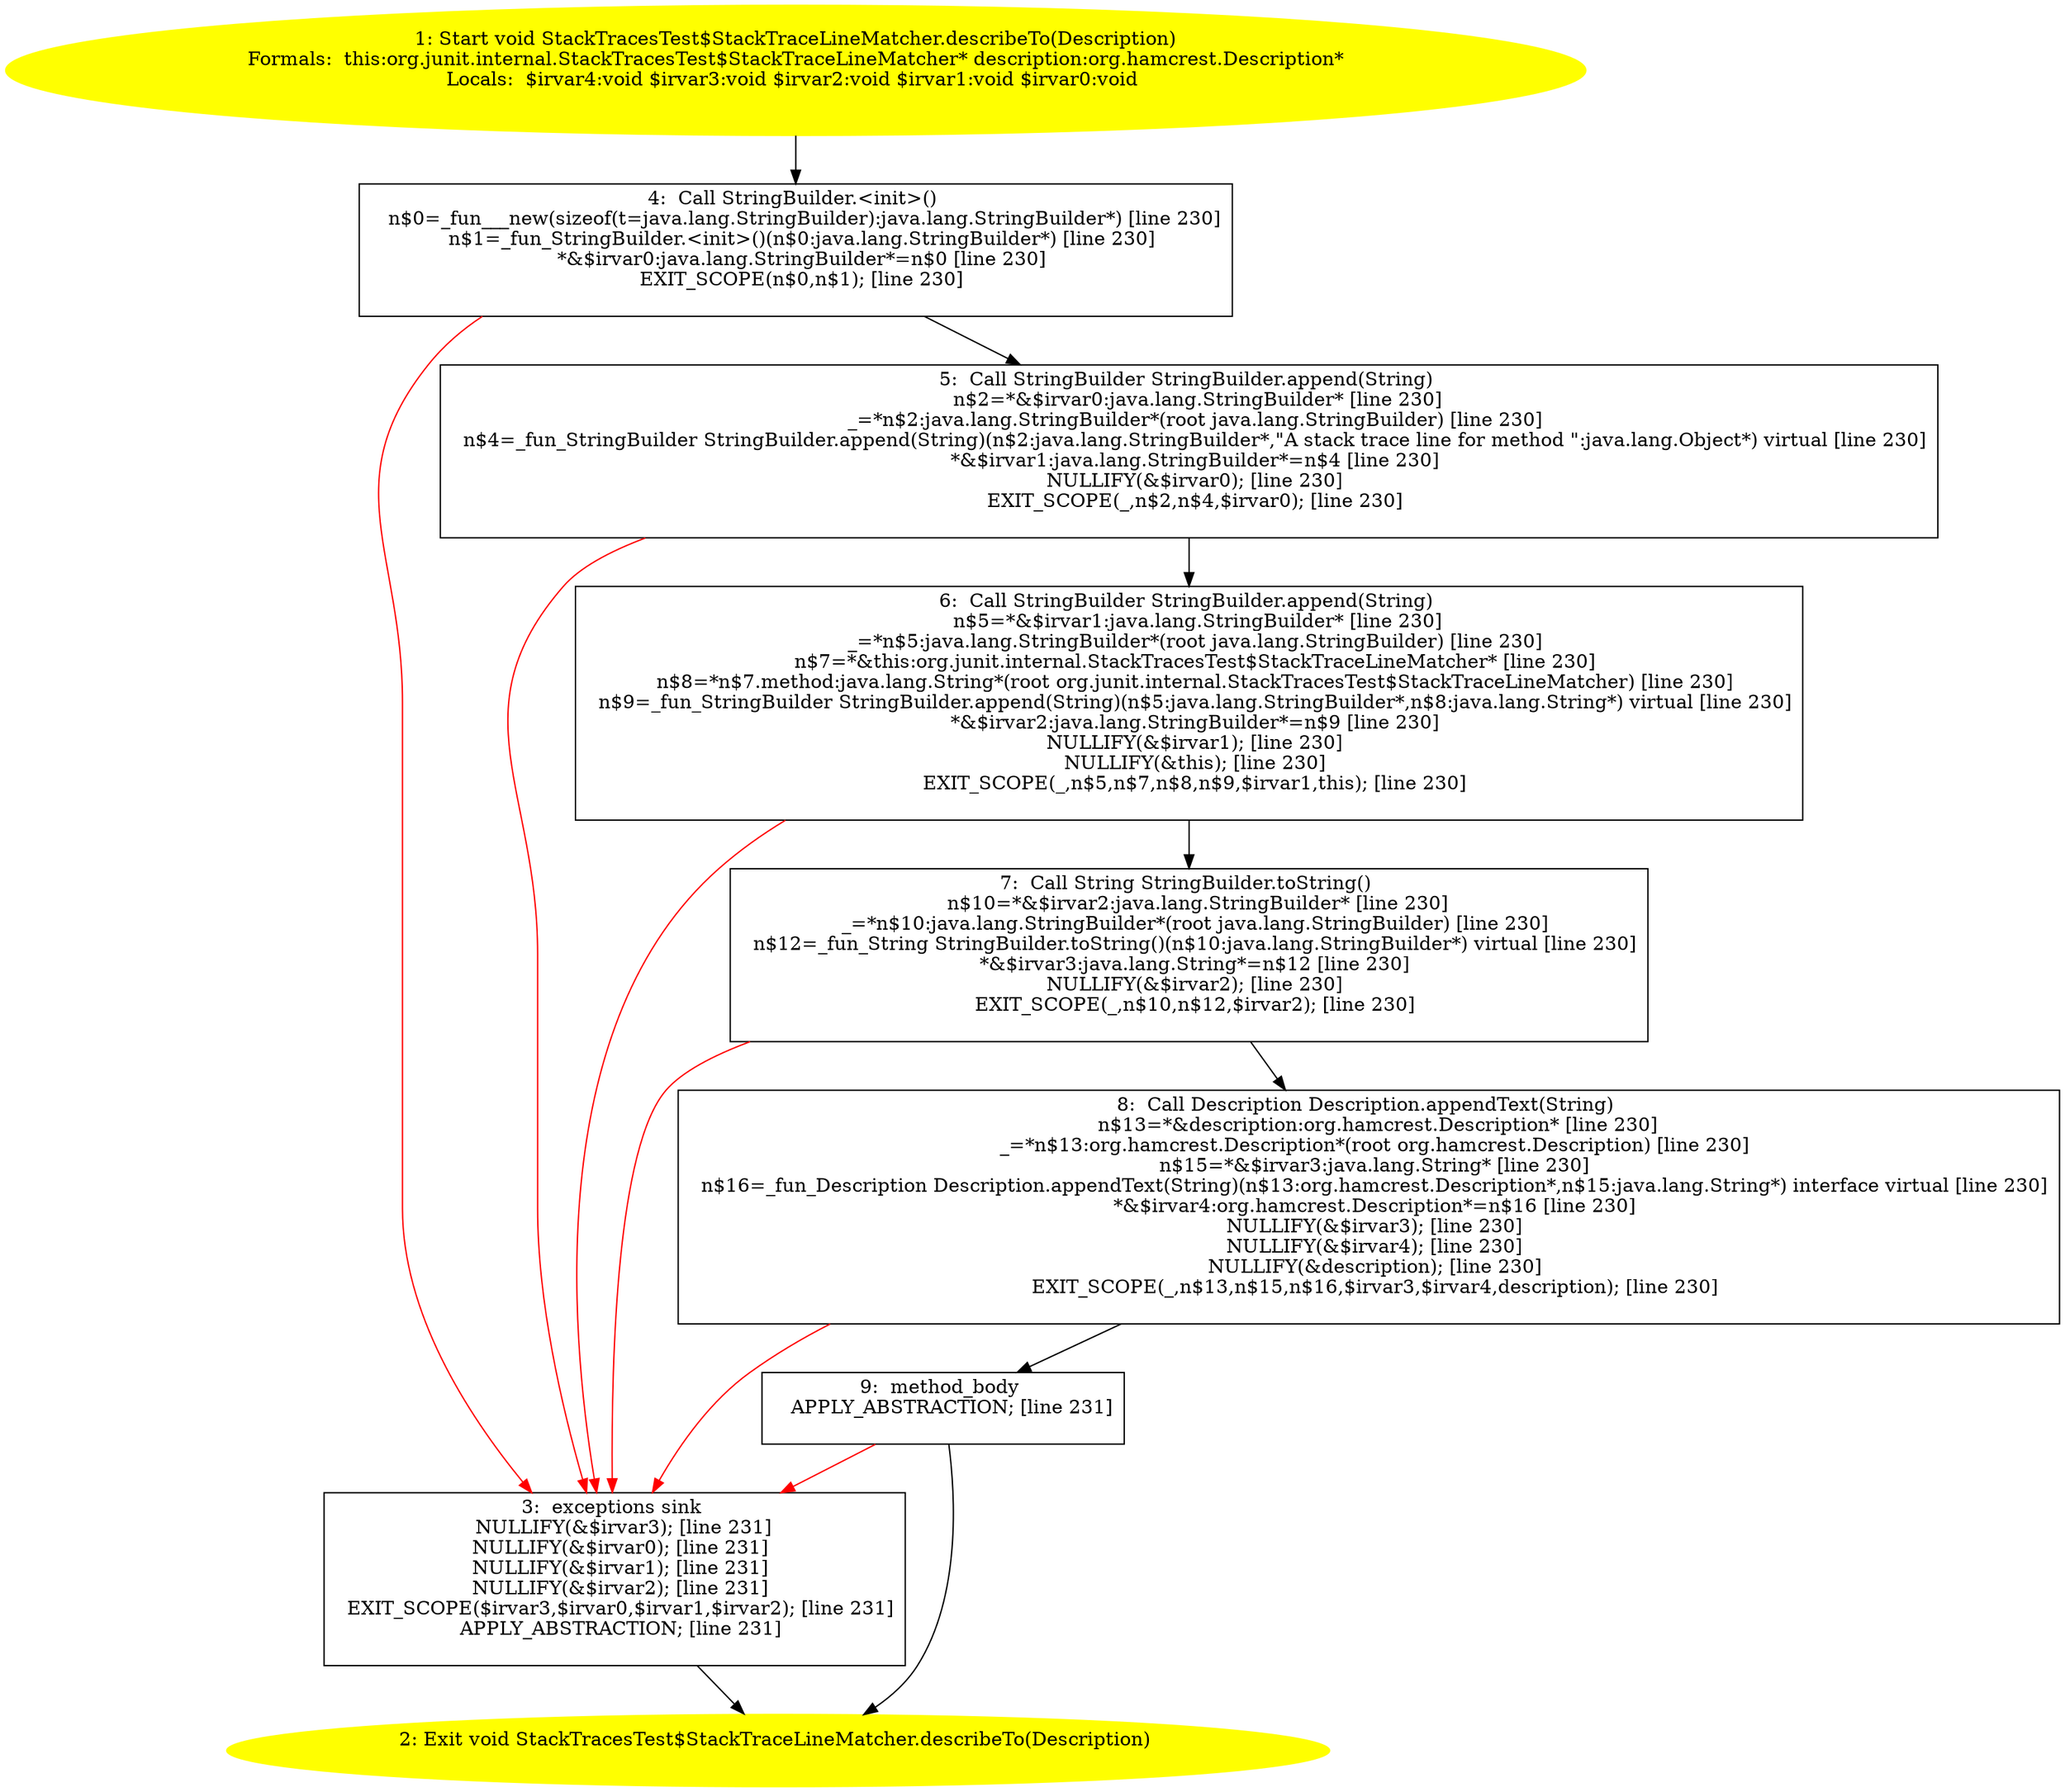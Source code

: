 /* @generated */
digraph cfg {
"org.junit.internal.StackTracesTest$StackTraceLineMatcher.describeTo(org.hamcrest.Description):void.de42cfd80cfdaa75f098cdb8b694e057_1" [label="1: Start void StackTracesTest$StackTraceLineMatcher.describeTo(Description)\nFormals:  this:org.junit.internal.StackTracesTest$StackTraceLineMatcher* description:org.hamcrest.Description*\nLocals:  $irvar4:void $irvar3:void $irvar2:void $irvar1:void $irvar0:void \n  " color=yellow style=filled]
	

	 "org.junit.internal.StackTracesTest$StackTraceLineMatcher.describeTo(org.hamcrest.Description):void.de42cfd80cfdaa75f098cdb8b694e057_1" -> "org.junit.internal.StackTracesTest$StackTraceLineMatcher.describeTo(org.hamcrest.Description):void.de42cfd80cfdaa75f098cdb8b694e057_4" ;
"org.junit.internal.StackTracesTest$StackTraceLineMatcher.describeTo(org.hamcrest.Description):void.de42cfd80cfdaa75f098cdb8b694e057_2" [label="2: Exit void StackTracesTest$StackTraceLineMatcher.describeTo(Description) \n  " color=yellow style=filled]
	

"org.junit.internal.StackTracesTest$StackTraceLineMatcher.describeTo(org.hamcrest.Description):void.de42cfd80cfdaa75f098cdb8b694e057_3" [label="3:  exceptions sink \n   NULLIFY(&$irvar3); [line 231]\n  NULLIFY(&$irvar0); [line 231]\n  NULLIFY(&$irvar1); [line 231]\n  NULLIFY(&$irvar2); [line 231]\n  EXIT_SCOPE($irvar3,$irvar0,$irvar1,$irvar2); [line 231]\n  APPLY_ABSTRACTION; [line 231]\n " shape="box"]
	

	 "org.junit.internal.StackTracesTest$StackTraceLineMatcher.describeTo(org.hamcrest.Description):void.de42cfd80cfdaa75f098cdb8b694e057_3" -> "org.junit.internal.StackTracesTest$StackTraceLineMatcher.describeTo(org.hamcrest.Description):void.de42cfd80cfdaa75f098cdb8b694e057_2" ;
"org.junit.internal.StackTracesTest$StackTraceLineMatcher.describeTo(org.hamcrest.Description):void.de42cfd80cfdaa75f098cdb8b694e057_4" [label="4:  Call StringBuilder.<init>() \n   n$0=_fun___new(sizeof(t=java.lang.StringBuilder):java.lang.StringBuilder*) [line 230]\n  n$1=_fun_StringBuilder.<init>()(n$0:java.lang.StringBuilder*) [line 230]\n  *&$irvar0:java.lang.StringBuilder*=n$0 [line 230]\n  EXIT_SCOPE(n$0,n$1); [line 230]\n " shape="box"]
	

	 "org.junit.internal.StackTracesTest$StackTraceLineMatcher.describeTo(org.hamcrest.Description):void.de42cfd80cfdaa75f098cdb8b694e057_4" -> "org.junit.internal.StackTracesTest$StackTraceLineMatcher.describeTo(org.hamcrest.Description):void.de42cfd80cfdaa75f098cdb8b694e057_5" ;
	 "org.junit.internal.StackTracesTest$StackTraceLineMatcher.describeTo(org.hamcrest.Description):void.de42cfd80cfdaa75f098cdb8b694e057_4" -> "org.junit.internal.StackTracesTest$StackTraceLineMatcher.describeTo(org.hamcrest.Description):void.de42cfd80cfdaa75f098cdb8b694e057_3" [color="red" ];
"org.junit.internal.StackTracesTest$StackTraceLineMatcher.describeTo(org.hamcrest.Description):void.de42cfd80cfdaa75f098cdb8b694e057_5" [label="5:  Call StringBuilder StringBuilder.append(String) \n   n$2=*&$irvar0:java.lang.StringBuilder* [line 230]\n  _=*n$2:java.lang.StringBuilder*(root java.lang.StringBuilder) [line 230]\n  n$4=_fun_StringBuilder StringBuilder.append(String)(n$2:java.lang.StringBuilder*,\"A stack trace line for method \":java.lang.Object*) virtual [line 230]\n  *&$irvar1:java.lang.StringBuilder*=n$4 [line 230]\n  NULLIFY(&$irvar0); [line 230]\n  EXIT_SCOPE(_,n$2,n$4,$irvar0); [line 230]\n " shape="box"]
	

	 "org.junit.internal.StackTracesTest$StackTraceLineMatcher.describeTo(org.hamcrest.Description):void.de42cfd80cfdaa75f098cdb8b694e057_5" -> "org.junit.internal.StackTracesTest$StackTraceLineMatcher.describeTo(org.hamcrest.Description):void.de42cfd80cfdaa75f098cdb8b694e057_6" ;
	 "org.junit.internal.StackTracesTest$StackTraceLineMatcher.describeTo(org.hamcrest.Description):void.de42cfd80cfdaa75f098cdb8b694e057_5" -> "org.junit.internal.StackTracesTest$StackTraceLineMatcher.describeTo(org.hamcrest.Description):void.de42cfd80cfdaa75f098cdb8b694e057_3" [color="red" ];
"org.junit.internal.StackTracesTest$StackTraceLineMatcher.describeTo(org.hamcrest.Description):void.de42cfd80cfdaa75f098cdb8b694e057_6" [label="6:  Call StringBuilder StringBuilder.append(String) \n   n$5=*&$irvar1:java.lang.StringBuilder* [line 230]\n  _=*n$5:java.lang.StringBuilder*(root java.lang.StringBuilder) [line 230]\n  n$7=*&this:org.junit.internal.StackTracesTest$StackTraceLineMatcher* [line 230]\n  n$8=*n$7.method:java.lang.String*(root org.junit.internal.StackTracesTest$StackTraceLineMatcher) [line 230]\n  n$9=_fun_StringBuilder StringBuilder.append(String)(n$5:java.lang.StringBuilder*,n$8:java.lang.String*) virtual [line 230]\n  *&$irvar2:java.lang.StringBuilder*=n$9 [line 230]\n  NULLIFY(&$irvar1); [line 230]\n  NULLIFY(&this); [line 230]\n  EXIT_SCOPE(_,n$5,n$7,n$8,n$9,$irvar1,this); [line 230]\n " shape="box"]
	

	 "org.junit.internal.StackTracesTest$StackTraceLineMatcher.describeTo(org.hamcrest.Description):void.de42cfd80cfdaa75f098cdb8b694e057_6" -> "org.junit.internal.StackTracesTest$StackTraceLineMatcher.describeTo(org.hamcrest.Description):void.de42cfd80cfdaa75f098cdb8b694e057_7" ;
	 "org.junit.internal.StackTracesTest$StackTraceLineMatcher.describeTo(org.hamcrest.Description):void.de42cfd80cfdaa75f098cdb8b694e057_6" -> "org.junit.internal.StackTracesTest$StackTraceLineMatcher.describeTo(org.hamcrest.Description):void.de42cfd80cfdaa75f098cdb8b694e057_3" [color="red" ];
"org.junit.internal.StackTracesTest$StackTraceLineMatcher.describeTo(org.hamcrest.Description):void.de42cfd80cfdaa75f098cdb8b694e057_7" [label="7:  Call String StringBuilder.toString() \n   n$10=*&$irvar2:java.lang.StringBuilder* [line 230]\n  _=*n$10:java.lang.StringBuilder*(root java.lang.StringBuilder) [line 230]\n  n$12=_fun_String StringBuilder.toString()(n$10:java.lang.StringBuilder*) virtual [line 230]\n  *&$irvar3:java.lang.String*=n$12 [line 230]\n  NULLIFY(&$irvar2); [line 230]\n  EXIT_SCOPE(_,n$10,n$12,$irvar2); [line 230]\n " shape="box"]
	

	 "org.junit.internal.StackTracesTest$StackTraceLineMatcher.describeTo(org.hamcrest.Description):void.de42cfd80cfdaa75f098cdb8b694e057_7" -> "org.junit.internal.StackTracesTest$StackTraceLineMatcher.describeTo(org.hamcrest.Description):void.de42cfd80cfdaa75f098cdb8b694e057_8" ;
	 "org.junit.internal.StackTracesTest$StackTraceLineMatcher.describeTo(org.hamcrest.Description):void.de42cfd80cfdaa75f098cdb8b694e057_7" -> "org.junit.internal.StackTracesTest$StackTraceLineMatcher.describeTo(org.hamcrest.Description):void.de42cfd80cfdaa75f098cdb8b694e057_3" [color="red" ];
"org.junit.internal.StackTracesTest$StackTraceLineMatcher.describeTo(org.hamcrest.Description):void.de42cfd80cfdaa75f098cdb8b694e057_8" [label="8:  Call Description Description.appendText(String) \n   n$13=*&description:org.hamcrest.Description* [line 230]\n  _=*n$13:org.hamcrest.Description*(root org.hamcrest.Description) [line 230]\n  n$15=*&$irvar3:java.lang.String* [line 230]\n  n$16=_fun_Description Description.appendText(String)(n$13:org.hamcrest.Description*,n$15:java.lang.String*) interface virtual [line 230]\n  *&$irvar4:org.hamcrest.Description*=n$16 [line 230]\n  NULLIFY(&$irvar3); [line 230]\n  NULLIFY(&$irvar4); [line 230]\n  NULLIFY(&description); [line 230]\n  EXIT_SCOPE(_,n$13,n$15,n$16,$irvar3,$irvar4,description); [line 230]\n " shape="box"]
	

	 "org.junit.internal.StackTracesTest$StackTraceLineMatcher.describeTo(org.hamcrest.Description):void.de42cfd80cfdaa75f098cdb8b694e057_8" -> "org.junit.internal.StackTracesTest$StackTraceLineMatcher.describeTo(org.hamcrest.Description):void.de42cfd80cfdaa75f098cdb8b694e057_9" ;
	 "org.junit.internal.StackTracesTest$StackTraceLineMatcher.describeTo(org.hamcrest.Description):void.de42cfd80cfdaa75f098cdb8b694e057_8" -> "org.junit.internal.StackTracesTest$StackTraceLineMatcher.describeTo(org.hamcrest.Description):void.de42cfd80cfdaa75f098cdb8b694e057_3" [color="red" ];
"org.junit.internal.StackTracesTest$StackTraceLineMatcher.describeTo(org.hamcrest.Description):void.de42cfd80cfdaa75f098cdb8b694e057_9" [label="9:  method_body \n   APPLY_ABSTRACTION; [line 231]\n " shape="box"]
	

	 "org.junit.internal.StackTracesTest$StackTraceLineMatcher.describeTo(org.hamcrest.Description):void.de42cfd80cfdaa75f098cdb8b694e057_9" -> "org.junit.internal.StackTracesTest$StackTraceLineMatcher.describeTo(org.hamcrest.Description):void.de42cfd80cfdaa75f098cdb8b694e057_2" ;
	 "org.junit.internal.StackTracesTest$StackTraceLineMatcher.describeTo(org.hamcrest.Description):void.de42cfd80cfdaa75f098cdb8b694e057_9" -> "org.junit.internal.StackTracesTest$StackTraceLineMatcher.describeTo(org.hamcrest.Description):void.de42cfd80cfdaa75f098cdb8b694e057_3" [color="red" ];
}
